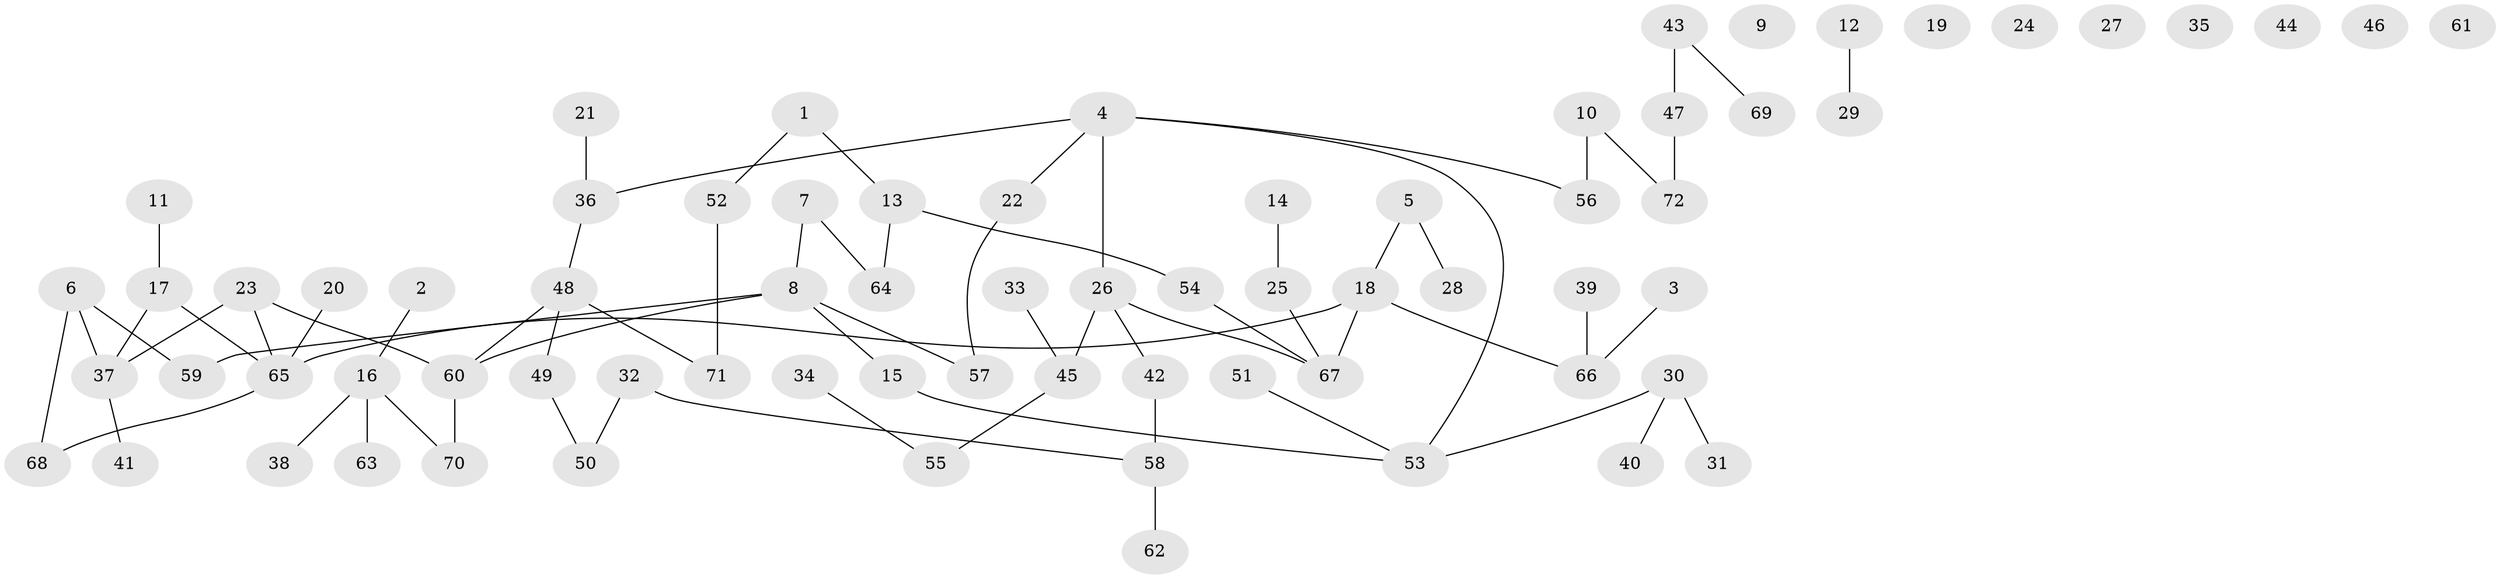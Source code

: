 // Generated by graph-tools (version 1.1) at 2025/33/03/09/25 02:33:31]
// undirected, 72 vertices, 71 edges
graph export_dot {
graph [start="1"]
  node [color=gray90,style=filled];
  1;
  2;
  3;
  4;
  5;
  6;
  7;
  8;
  9;
  10;
  11;
  12;
  13;
  14;
  15;
  16;
  17;
  18;
  19;
  20;
  21;
  22;
  23;
  24;
  25;
  26;
  27;
  28;
  29;
  30;
  31;
  32;
  33;
  34;
  35;
  36;
  37;
  38;
  39;
  40;
  41;
  42;
  43;
  44;
  45;
  46;
  47;
  48;
  49;
  50;
  51;
  52;
  53;
  54;
  55;
  56;
  57;
  58;
  59;
  60;
  61;
  62;
  63;
  64;
  65;
  66;
  67;
  68;
  69;
  70;
  71;
  72;
  1 -- 13;
  1 -- 52;
  2 -- 16;
  3 -- 66;
  4 -- 22;
  4 -- 26;
  4 -- 36;
  4 -- 53;
  4 -- 56;
  5 -- 18;
  5 -- 28;
  6 -- 37;
  6 -- 59;
  6 -- 68;
  7 -- 8;
  7 -- 64;
  8 -- 15;
  8 -- 57;
  8 -- 59;
  8 -- 60;
  10 -- 56;
  10 -- 72;
  11 -- 17;
  12 -- 29;
  13 -- 54;
  13 -- 64;
  14 -- 25;
  15 -- 53;
  16 -- 38;
  16 -- 63;
  16 -- 70;
  17 -- 37;
  17 -- 65;
  18 -- 65;
  18 -- 66;
  18 -- 67;
  20 -- 65;
  21 -- 36;
  22 -- 57;
  23 -- 37;
  23 -- 60;
  23 -- 65;
  25 -- 67;
  26 -- 42;
  26 -- 45;
  26 -- 67;
  30 -- 31;
  30 -- 40;
  30 -- 53;
  32 -- 50;
  32 -- 58;
  33 -- 45;
  34 -- 55;
  36 -- 48;
  37 -- 41;
  39 -- 66;
  42 -- 58;
  43 -- 47;
  43 -- 69;
  45 -- 55;
  47 -- 72;
  48 -- 49;
  48 -- 60;
  48 -- 71;
  49 -- 50;
  51 -- 53;
  52 -- 71;
  54 -- 67;
  58 -- 62;
  60 -- 70;
  65 -- 68;
}
